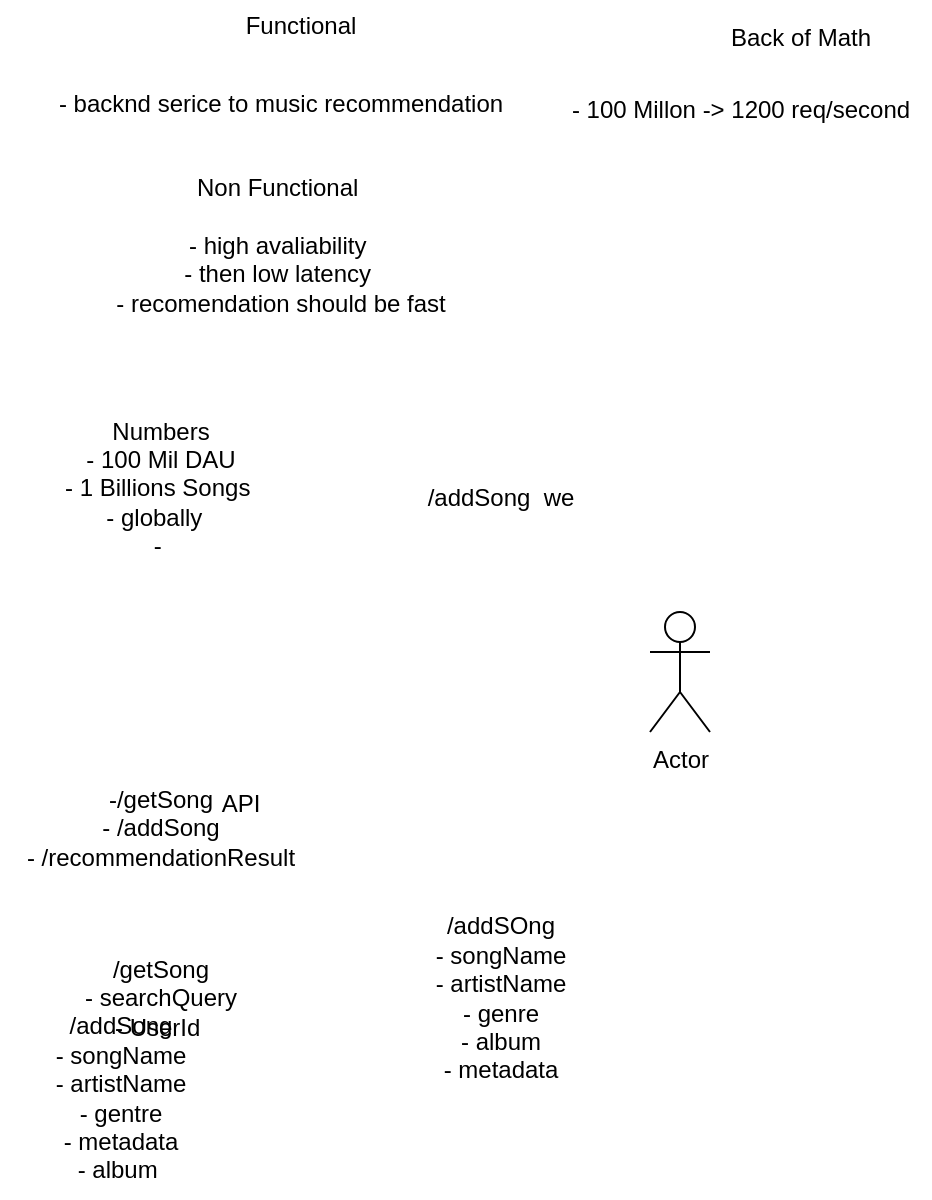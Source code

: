 <mxfile version="26.0.14">
  <diagram name="Page-1" id="hg5Iva1_rjpVSsbYuWLJ">
    <mxGraphModel dx="1876" dy="558" grid="1" gridSize="10" guides="1" tooltips="1" connect="1" arrows="1" fold="1" page="1" pageScale="1" pageWidth="850" pageHeight="1100" math="0" shadow="0">
      <root>
        <mxCell id="0" />
        <mxCell id="1" parent="0" />
        <mxCell id="KrwUJMKyWYbQcD5nX2oG-1" value="Functional&lt;div&gt;&lt;br&gt;&lt;/div&gt;" style="text;html=1;align=center;verticalAlign=middle;resizable=0;points=[];autosize=1;strokeColor=none;fillColor=none;" vertex="1" parent="1">
          <mxGeometry x="10" y="44" width="80" height="40" as="geometry" />
        </mxCell>
        <mxCell id="KrwUJMKyWYbQcD5nX2oG-2" value="- backnd serice to music recommendation&lt;div&gt;&lt;br&gt;&lt;/div&gt;" style="text;html=1;align=center;verticalAlign=middle;resizable=0;points=[];autosize=1;strokeColor=none;fillColor=none;" vertex="1" parent="1">
          <mxGeometry x="-85" y="83" width="250" height="40" as="geometry" />
        </mxCell>
        <mxCell id="KrwUJMKyWYbQcD5nX2oG-3" value="Non Functional&amp;nbsp;&lt;div&gt;&lt;br&gt;&lt;/div&gt;&lt;div&gt;- high avaliability&amp;nbsp;&lt;/div&gt;&lt;div&gt;- then low latency&amp;nbsp;&lt;/div&gt;&lt;div&gt;- recomendation should be fast&lt;/div&gt;&lt;div&gt;&lt;br&gt;&lt;/div&gt;&lt;div&gt;&lt;br&gt;&lt;/div&gt;&lt;div&gt;&lt;br&gt;&lt;/div&gt;" style="text;html=1;align=center;verticalAlign=middle;resizable=0;points=[];autosize=1;strokeColor=none;fillColor=none;" vertex="1" parent="1">
          <mxGeometry x="-55" y="123" width="190" height="130" as="geometry" />
        </mxCell>
        <mxCell id="KrwUJMKyWYbQcD5nX2oG-4" value="Numbers&lt;div&gt;- 100 Mil DAU&lt;/div&gt;&lt;div&gt;- 1 Billions Songs&amp;nbsp;&lt;/div&gt;&lt;div&gt;- globally&amp;nbsp;&amp;nbsp;&lt;/div&gt;&lt;div&gt;-&amp;nbsp;&lt;/div&gt;" style="text;html=1;align=center;verticalAlign=middle;resizable=0;points=[];autosize=1;strokeColor=none;fillColor=none;" vertex="1" parent="1">
          <mxGeometry x="-80" y="243" width="120" height="90" as="geometry" />
        </mxCell>
        <mxCell id="KrwUJMKyWYbQcD5nX2oG-6" value="Back of Math" style="text;html=1;align=center;verticalAlign=middle;resizable=0;points=[];autosize=1;strokeColor=none;fillColor=none;" vertex="1" parent="1">
          <mxGeometry x="255" y="48" width="90" height="30" as="geometry" />
        </mxCell>
        <mxCell id="KrwUJMKyWYbQcD5nX2oG-7" value="- 100 Millon -&amp;gt; 1200 req/second&lt;div&gt;&lt;br&gt;&lt;/div&gt;&lt;div&gt;&lt;br&gt;&lt;/div&gt;" style="text;html=1;align=center;verticalAlign=middle;resizable=0;points=[];autosize=1;strokeColor=none;fillColor=none;" vertex="1" parent="1">
          <mxGeometry x="175" y="83" width="190" height="60" as="geometry" />
        </mxCell>
        <mxCell id="KrwUJMKyWYbQcD5nX2oG-8" value="Actor" style="shape=umlActor;verticalLabelPosition=bottom;verticalAlign=top;html=1;outlineConnect=0;" vertex="1" parent="1">
          <mxGeometry x="225" y="350" width="30" height="60" as="geometry" />
        </mxCell>
        <mxCell id="KrwUJMKyWYbQcD5nX2oG-9" value="API&lt;div&gt;&lt;br&gt;&lt;/div&gt;" style="text;html=1;align=center;verticalAlign=middle;resizable=0;points=[];autosize=1;strokeColor=none;fillColor=none;" vertex="1" parent="1">
          <mxGeometry y="433" width="40" height="40" as="geometry" />
        </mxCell>
        <mxCell id="KrwUJMKyWYbQcD5nX2oG-10" value="&lt;br&gt;&lt;div&gt;-/getSong&lt;/div&gt;&lt;div&gt;- /addSong&lt;/div&gt;&lt;div&gt;- /recommendationResult&lt;/div&gt;&lt;div&gt;&lt;br&gt;&lt;/div&gt;" style="text;html=1;align=center;verticalAlign=middle;resizable=0;points=[];autosize=1;strokeColor=none;fillColor=none;" vertex="1" parent="1">
          <mxGeometry x="-100" y="413" width="160" height="90" as="geometry" />
        </mxCell>
        <mxCell id="KrwUJMKyWYbQcD5nX2oG-14" value="/getSong&lt;div&gt;- searchQuery&lt;/div&gt;&lt;div&gt;- UserId&amp;nbsp;&lt;/div&gt;" style="text;html=1;align=center;verticalAlign=middle;resizable=0;points=[];autosize=1;strokeColor=none;fillColor=none;" vertex="1" parent="1">
          <mxGeometry x="-70" y="513" width="100" height="60" as="geometry" />
        </mxCell>
        <mxCell id="KrwUJMKyWYbQcD5nX2oG-16" value="/addSong&amp;nbsp; we" style="text;html=1;align=center;verticalAlign=middle;resizable=0;points=[];autosize=1;strokeColor=none;fillColor=none;" vertex="1" parent="1">
          <mxGeometry x="100" y="278" width="100" height="30" as="geometry" />
        </mxCell>
        <mxCell id="KrwUJMKyWYbQcD5nX2oG-17" value="/addSong&lt;div&gt;- songName&lt;/div&gt;&lt;div&gt;- artistName&lt;/div&gt;&lt;div&gt;- gentre&lt;/div&gt;&lt;div&gt;- metadata&lt;/div&gt;&lt;div&gt;- album&amp;nbsp;&lt;/div&gt;" style="text;html=1;align=center;verticalAlign=middle;resizable=0;points=[];autosize=1;strokeColor=none;fillColor=none;" vertex="1" parent="1">
          <mxGeometry x="-85" y="543" width="90" height="100" as="geometry" />
        </mxCell>
        <mxCell id="KrwUJMKyWYbQcD5nX2oG-18" value="/addSOng&lt;div&gt;- songName&lt;/div&gt;&lt;div&gt;- artistName&lt;/div&gt;&lt;div&gt;- genre&lt;/div&gt;&lt;div&gt;- album&lt;/div&gt;&lt;div&gt;- metadata&lt;/div&gt;" style="text;html=1;align=center;verticalAlign=middle;resizable=0;points=[];autosize=1;strokeColor=none;fillColor=none;" vertex="1" parent="1">
          <mxGeometry x="105" y="493" width="90" height="100" as="geometry" />
        </mxCell>
      </root>
    </mxGraphModel>
  </diagram>
</mxfile>

